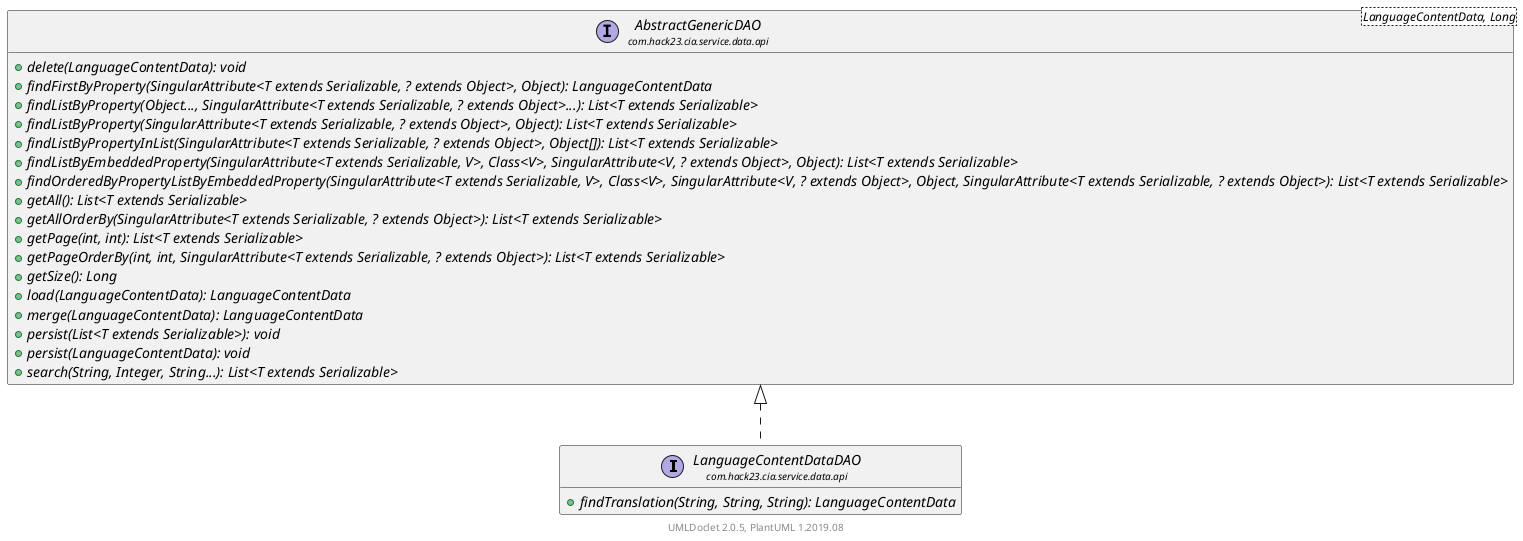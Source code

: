 @startuml
    set namespaceSeparator none
    hide empty fields
    hide empty methods

    interface "<size:14>LanguageContentDataDAO\n<size:10>com.hack23.cia.service.data.api" as com.hack23.cia.service.data.api.LanguageContentDataDAO [[LanguageContentDataDAO.html]] {
        {abstract} +findTranslation(String, String, String): LanguageContentData
    }

    interface "<size:14>AbstractGenericDAO\n<size:10>com.hack23.cia.service.data.api" as com.hack23.cia.service.data.api.AbstractGenericDAO<LanguageContentData, Long> [[AbstractGenericDAO.html]] {
        {abstract} +delete(LanguageContentData): void
        {abstract} +findFirstByProperty(SingularAttribute<T extends Serializable, ? extends Object>, Object): LanguageContentData
        {abstract} +findListByProperty(Object..., SingularAttribute<T extends Serializable, ? extends Object>...): List<T extends Serializable>
        {abstract} +findListByProperty(SingularAttribute<T extends Serializable, ? extends Object>, Object): List<T extends Serializable>
        {abstract} +findListByPropertyInList(SingularAttribute<T extends Serializable, ? extends Object>, Object[]): List<T extends Serializable>
        {abstract} +findListByEmbeddedProperty(SingularAttribute<T extends Serializable, V>, Class<V>, SingularAttribute<V, ? extends Object>, Object): List<T extends Serializable>
        {abstract} +findOrderedByPropertyListByEmbeddedProperty(SingularAttribute<T extends Serializable, V>, Class<V>, SingularAttribute<V, ? extends Object>, Object, SingularAttribute<T extends Serializable, ? extends Object>): List<T extends Serializable>
        {abstract} +getAll(): List<T extends Serializable>
        {abstract} +getAllOrderBy(SingularAttribute<T extends Serializable, ? extends Object>): List<T extends Serializable>
        {abstract} +getPage(int, int): List<T extends Serializable>
        {abstract} +getPageOrderBy(int, int, SingularAttribute<T extends Serializable, ? extends Object>): List<T extends Serializable>
        {abstract} +getSize(): Long
        {abstract} +load(LanguageContentData): LanguageContentData
        {abstract} +merge(LanguageContentData): LanguageContentData
        {abstract} +persist(List<T extends Serializable>): void
        {abstract} +persist(LanguageContentData): void
        {abstract} +search(String, Integer, String...): List<T extends Serializable>
    }

    com.hack23.cia.service.data.api.AbstractGenericDAO <|.. com.hack23.cia.service.data.api.LanguageContentDataDAO

    center footer UMLDoclet 2.0.5, PlantUML 1.2019.08
@enduml

